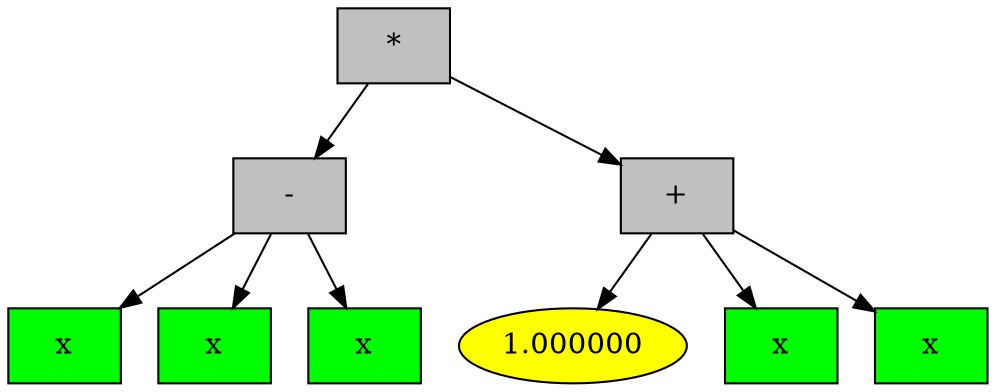digraph G {
4 [style = filled, label="*", shape = box, fillcolor="grey"];
4->1;
1 [style = filled, label="-", shape = box, fillcolor="grey"];
1->0;
0 [style = filled, label="x", shape = box, fillcolor="green"];
1->2;
2 [style = filled, label="x", shape = box, fillcolor="green"];
1->3;
3 [style = filled, label="x", shape = box, fillcolor="green"];
4->6;
6 [style = filled, label="+", shape = box, fillcolor="grey"];
6->5;
5 [style = filled, label="1.000000", fillcolor="yellow"];
6->7;
7 [style = filled, label="x", shape = box, fillcolor="green"];
6->8;
8 [style = filled, label="x", shape = box, fillcolor="green"];

}
